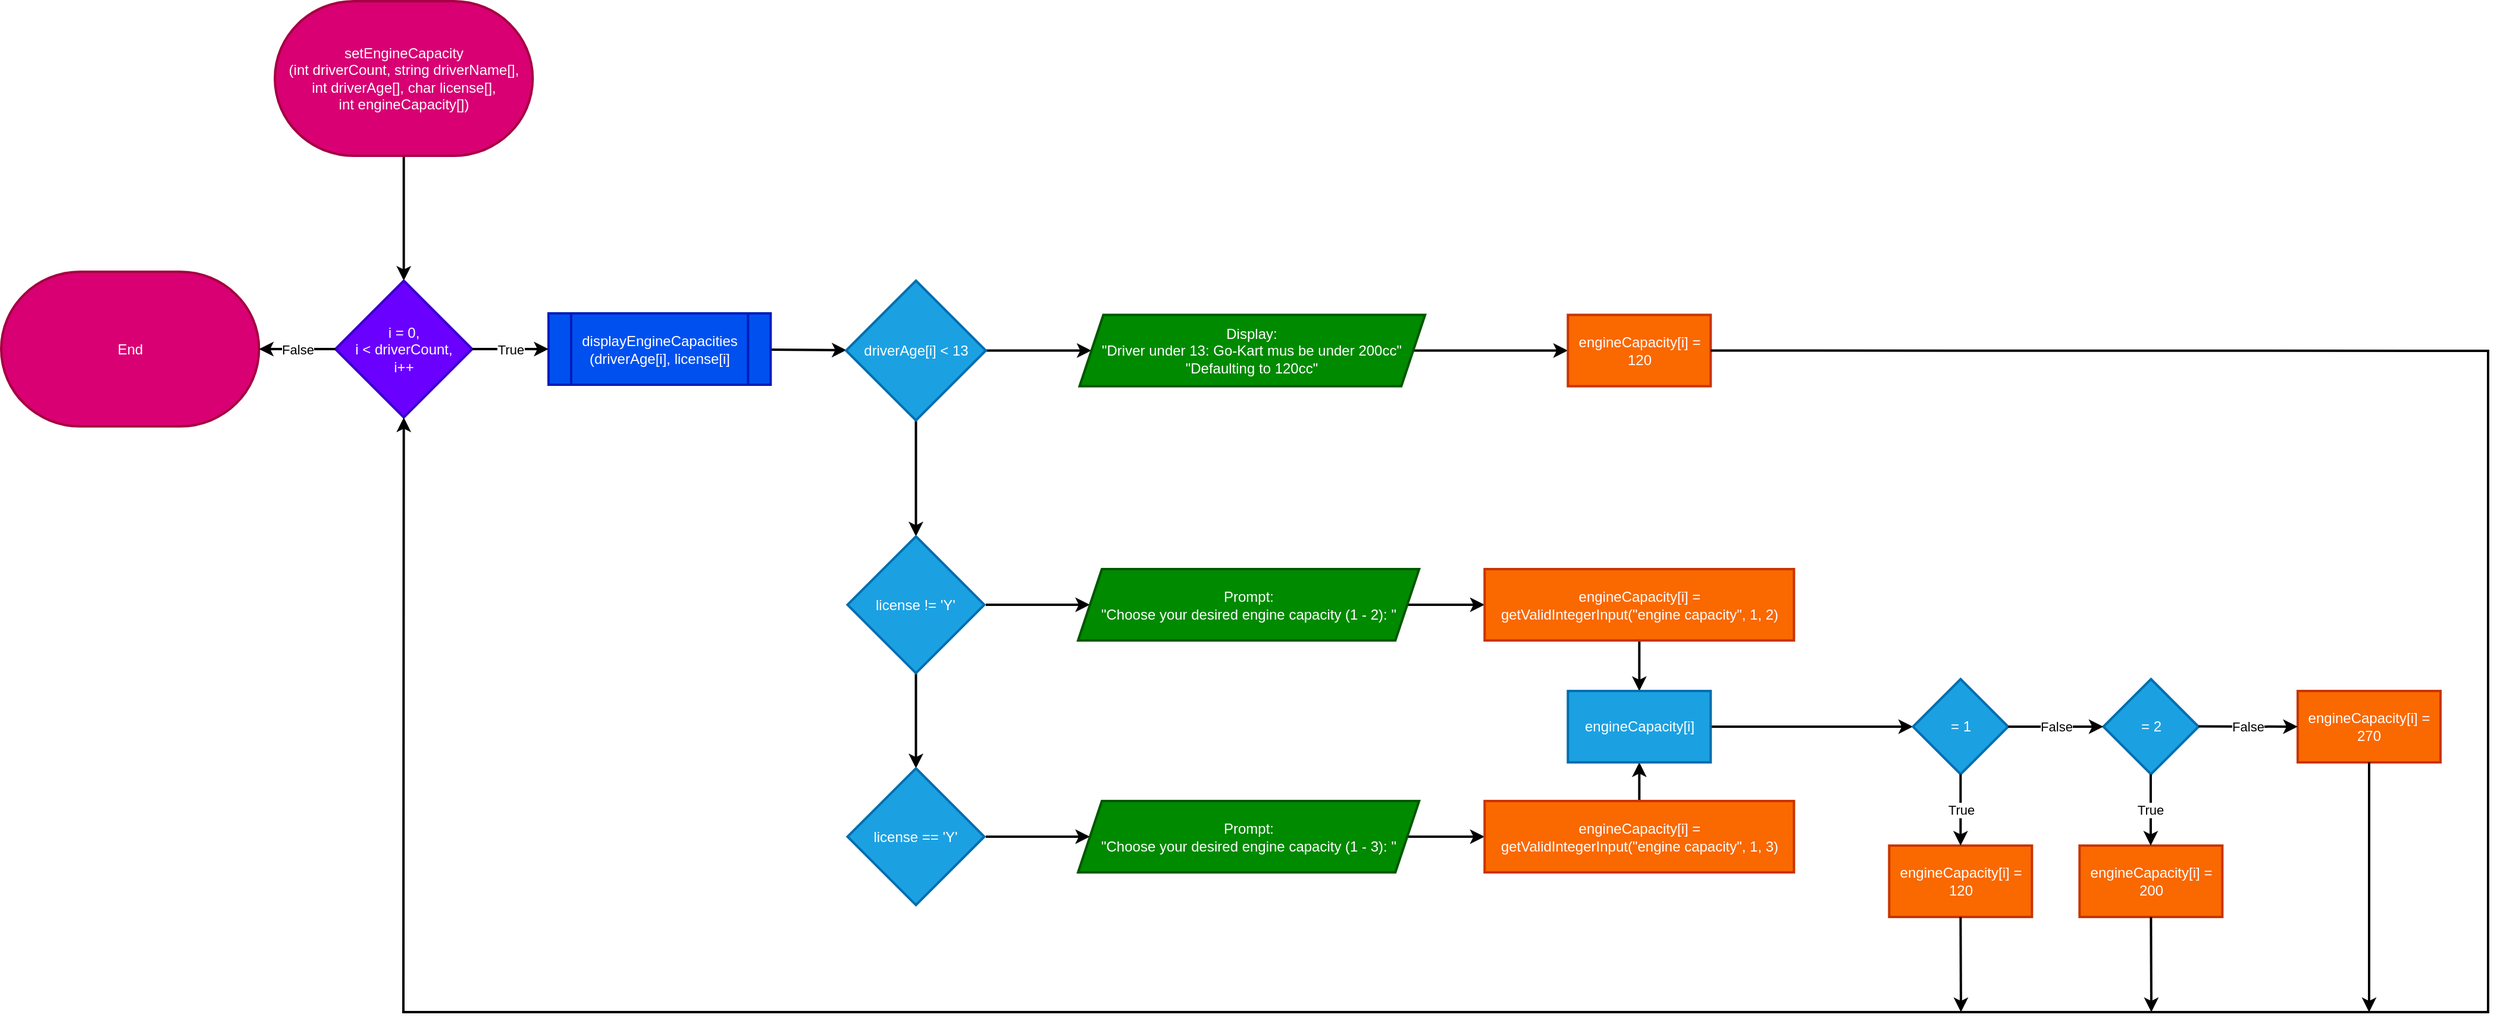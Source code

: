 <mxfile>
    <diagram name="Page-1" id="QjPxDV6EFfYowPBXu3Lf">
        <mxGraphModel dx="1365" dy="2096" grid="1" gridSize="10" guides="1" tooltips="1" connect="1" arrows="1" fold="1" page="0" pageScale="1" pageWidth="827" pageHeight="1169" math="0" shadow="0">
            <root>
                <mxCell id="0"/>
                <mxCell id="1" parent="0"/>
                <mxCell id="10" value="" style="edgeStyle=none;html=1;strokeWidth=2;" edge="1" parent="1" source="2" target="9">
                    <mxGeometry relative="1" as="geometry"/>
                </mxCell>
                <mxCell id="2" value="setEngineCapacity&lt;br&gt;(int driverCount, string driverName[],&lt;br&gt;int driverAge[], char license[],&lt;br&gt;int engineCapacity[])" style="strokeWidth=2;html=1;shape=mxgraph.flowchart.terminator;whiteSpace=wrap;fillColor=#d80073;fontColor=#ffffff;strokeColor=#A50040;" vertex="1" parent="1">
                    <mxGeometry x="300" y="-850" width="216.67" height="130" as="geometry"/>
                </mxCell>
                <mxCell id="9" value="&lt;font style=&quot;color: rgb(255, 255, 255);&quot;&gt;i = 0,&lt;br&gt;i &amp;lt; driverCount,&lt;br&gt;i++&lt;/font&gt;" style="rhombus;whiteSpace=wrap;html=1;strokeWidth=2;fillColor=#6a00ff;fontColor=#FFFFFF;strokeColor=#3700CC;" vertex="1" parent="1">
                    <mxGeometry x="350.84" y="-615" width="115" height="115" as="geometry"/>
                </mxCell>
                <mxCell id="14" value="" style="edgeStyle=none;html=1;strokeWidth=2;" edge="1" parent="1" source="11" target="13">
                    <mxGeometry relative="1" as="geometry"/>
                </mxCell>
                <mxCell id="11" value="&lt;span&gt;&lt;font style=&quot;color: rgb(255, 255, 255);&quot;&gt;displayEngineCapacities (driverAge[i], license[i]&lt;/font&gt;&lt;/span&gt;" style="shape=process;whiteSpace=wrap;html=1;backgroundOutline=1;strokeWidth=2;fillColor=#0050ef;fontColor=#ffffff;strokeColor=#001DBC;" vertex="1" parent="1">
                    <mxGeometry x="530" y="-587.5" width="186.66" height="60" as="geometry"/>
                </mxCell>
                <mxCell id="16" value="" style="edgeStyle=none;html=1;strokeWidth=2;" edge="1" parent="1" source="13" target="15">
                    <mxGeometry relative="1" as="geometry"/>
                </mxCell>
                <mxCell id="26" value="" style="edgeStyle=none;html=1;entryX=0.5;entryY=0;entryDx=0;entryDy=0;strokeWidth=2;" edge="1" parent="1" source="13" target="27">
                    <mxGeometry relative="1" as="geometry">
                        <mxPoint x="838.75" y="-398.75" as="targetPoint"/>
                    </mxGeometry>
                </mxCell>
                <mxCell id="13" value="&lt;span style=&quot;&quot;&gt;&lt;font style=&quot;color: rgb(255, 255, 255);&quot;&gt;driverAge[i] &amp;lt; 13&lt;/font&gt;&lt;/span&gt;" style="rhombus;whiteSpace=wrap;html=1;strokeWidth=2;fillColor=#1ba1e2;fontColor=#FFFFFF;strokeColor=#006EAF;" vertex="1" parent="1">
                    <mxGeometry x="780" y="-615" width="117.5" height="117.5" as="geometry"/>
                </mxCell>
                <mxCell id="18" value="" style="edgeStyle=none;html=1;strokeWidth=2;" edge="1" parent="1" source="15" target="17">
                    <mxGeometry relative="1" as="geometry"/>
                </mxCell>
                <mxCell id="15" value="Display:&lt;br&gt;&quot;Driver under 13: Go-Kart mus be under 200cc&quot;&lt;br&gt;&quot;Defaulting to 120cc&quot;" style="shape=parallelogram;perimeter=parallelogramPerimeter;whiteSpace=wrap;html=1;fixedSize=1;strokeWidth=2;fillColor=#008a00;fontColor=#ffffff;strokeColor=#005700;" vertex="1" parent="1">
                    <mxGeometry x="976.25" y="-586.25" width="290.42" height="60" as="geometry"/>
                </mxCell>
                <mxCell id="17" value="engineCapacity[i] =&lt;br&gt;120" style="whiteSpace=wrap;html=1;strokeWidth=2;fillColor=#fa6800;fontColor=#FFFFFF;strokeColor=#C73500;" vertex="1" parent="1">
                    <mxGeometry x="1386.67" y="-586.25" width="120" height="60" as="geometry"/>
                </mxCell>
                <mxCell id="23" value="" style="edgeStyle=none;html=1;strokeWidth=2;" edge="1" parent="1" target="22">
                    <mxGeometry relative="1" as="geometry">
                        <mxPoint x="897.5" y="-342.5" as="sourcePoint"/>
                    </mxGeometry>
                </mxCell>
                <mxCell id="29" value="" style="edgeStyle=none;html=1;strokeWidth=2;" edge="1" parent="1" source="22" target="28">
                    <mxGeometry relative="1" as="geometry"/>
                </mxCell>
                <mxCell id="22" value="Prompt:&lt;br&gt;&quot;Choose your desired engine capacity (1 - 2): &quot;" style="shape=parallelogram;perimeter=parallelogramPerimeter;whiteSpace=wrap;html=1;fixedSize=1;strokeWidth=2;fillColor=#008a00;fontColor=#ffffff;strokeColor=#005700;" vertex="1" parent="1">
                    <mxGeometry x="975.0" y="-372.5" width="286.66" height="60" as="geometry"/>
                </mxCell>
                <mxCell id="31" value="" style="edgeStyle=none;html=1;strokeWidth=2;" edge="1" parent="1" source="27" target="30">
                    <mxGeometry relative="1" as="geometry"/>
                </mxCell>
                <mxCell id="27" value="license != &#39;Y&#39;" style="rhombus;whiteSpace=wrap;html=1;strokeWidth=2;fillColor=#1ba1e2;fontColor=#ffffff;strokeColor=#006EAF;" vertex="1" parent="1">
                    <mxGeometry x="781.25" y="-400" width="115" height="115" as="geometry"/>
                </mxCell>
                <mxCell id="38" value="" style="edgeStyle=none;html=1;strokeWidth=2;" edge="1" parent="1" source="28" target="36">
                    <mxGeometry relative="1" as="geometry"/>
                </mxCell>
                <mxCell id="28" value="engineCapacity[i] =&lt;br&gt;getValidIntegerInput(&quot;engine capacity&quot;, 1, 2)" style="whiteSpace=wrap;html=1;strokeWidth=2;fillColor=#fa6800;fontColor=#FFFFFF;strokeColor=#C73500;" vertex="1" parent="1">
                    <mxGeometry x="1316.67" y="-372.5" width="260" height="60" as="geometry"/>
                </mxCell>
                <mxCell id="30" value="license == &#39;Y&#39;" style="rhombus;whiteSpace=wrap;html=1;strokeWidth=2;fillColor=#1ba1e2;fontColor=#ffffff;strokeColor=#006EAF;" vertex="1" parent="1">
                    <mxGeometry x="781.25" y="-205" width="115" height="115" as="geometry"/>
                </mxCell>
                <mxCell id="32" value="" style="edgeStyle=none;html=1;strokeWidth=2;" edge="1" parent="1" target="34">
                    <mxGeometry relative="1" as="geometry">
                        <mxPoint x="897.5" y="-147.5" as="sourcePoint"/>
                    </mxGeometry>
                </mxCell>
                <mxCell id="33" value="" style="edgeStyle=none;html=1;strokeWidth=2;" edge="1" parent="1" source="34" target="35">
                    <mxGeometry relative="1" as="geometry"/>
                </mxCell>
                <mxCell id="34" value="Prompt:&lt;br&gt;&quot;Choose your desired engine capacity (1 - 3): &quot;" style="shape=parallelogram;perimeter=parallelogramPerimeter;whiteSpace=wrap;html=1;fixedSize=1;strokeWidth=2;fillColor=#008a00;fontColor=#ffffff;strokeColor=#005700;" vertex="1" parent="1">
                    <mxGeometry x="975.0" y="-177.5" width="286.66" height="60" as="geometry"/>
                </mxCell>
                <mxCell id="37" value="" style="edgeStyle=none;html=1;strokeWidth=2;" edge="1" parent="1" source="35" target="36">
                    <mxGeometry relative="1" as="geometry"/>
                </mxCell>
                <mxCell id="35" value="engineCapacity[i] =&lt;br&gt;getValidIntegerInput(&quot;engine capacity&quot;, 1, 3)" style="whiteSpace=wrap;html=1;strokeWidth=2;fillColor=#fa6800;fontColor=#FFFFFF;strokeColor=#C73500;" vertex="1" parent="1">
                    <mxGeometry x="1316.67" y="-177.5" width="260" height="60" as="geometry"/>
                </mxCell>
                <mxCell id="41" value="" style="edgeStyle=none;html=1;strokeWidth=2;" edge="1" parent="1" source="36">
                    <mxGeometry relative="1" as="geometry">
                        <mxPoint x="1676.67" y="-240" as="targetPoint"/>
                    </mxGeometry>
                </mxCell>
                <mxCell id="36" value="engineCapacity[i]" style="whiteSpace=wrap;html=1;strokeWidth=2;fillColor=#1ba1e2;fontColor=#ffffff;strokeColor=#006EAF;" vertex="1" parent="1">
                    <mxGeometry x="1386.67" y="-270" width="120" height="60" as="geometry"/>
                </mxCell>
                <mxCell id="39" value="= 1" style="rhombus;whiteSpace=wrap;html=1;strokeWidth=2;fillColor=#1ba1e2;fontColor=#ffffff;strokeColor=#006EAF;" vertex="1" parent="1">
                    <mxGeometry x="1676.67" y="-280" width="80" height="80" as="geometry"/>
                </mxCell>
                <mxCell id="42" value="engineCapacity[i] =&lt;br&gt;120" style="whiteSpace=wrap;html=1;strokeWidth=2;fillColor=#fa6800;fontColor=#FFFFFF;strokeColor=#C73500;" vertex="1" parent="1">
                    <mxGeometry x="1656.67" y="-140" width="120" height="60" as="geometry"/>
                </mxCell>
                <mxCell id="44" value="= 2" style="rhombus;whiteSpace=wrap;html=1;strokeWidth=2;fillColor=#1ba1e2;fontColor=#ffffff;strokeColor=#006EAF;" vertex="1" parent="1">
                    <mxGeometry x="1836.67" y="-280" width="80" height="80" as="geometry"/>
                </mxCell>
                <mxCell id="46" value="engineCapacity[i] =&lt;br&gt;200" style="whiteSpace=wrap;html=1;strokeWidth=2;fillColor=#fa6800;fontColor=#FFFFFF;strokeColor=#C73500;" vertex="1" parent="1">
                    <mxGeometry x="1816.67" y="-140" width="120" height="60" as="geometry"/>
                </mxCell>
                <mxCell id="50" value="engineCapacity[i] =&lt;br&gt;270" style="whiteSpace=wrap;html=1;strokeWidth=2;fillColor=#fa6800;fontColor=#FFFFFF;strokeColor=#C73500;" vertex="1" parent="1">
                    <mxGeometry x="2000" y="-270" width="120" height="60" as="geometry"/>
                </mxCell>
                <mxCell id="55" value="" style="edgeStyle=none;orthogonalLoop=1;jettySize=auto;html=1;exitX=0.5;exitY=1;exitDx=0;exitDy=0;strokeWidth=2;" edge="1" parent="1" source="46">
                    <mxGeometry width="100" relative="1" as="geometry">
                        <mxPoint x="1780" y="-60" as="sourcePoint"/>
                        <mxPoint x="1877" as="targetPoint"/>
                        <Array as="points"/>
                    </mxGeometry>
                </mxCell>
                <mxCell id="56" value="" style="edgeStyle=none;orthogonalLoop=1;jettySize=auto;html=1;exitX=0.5;exitY=1;exitDx=0;exitDy=0;strokeWidth=2;" edge="1" parent="1" source="42">
                    <mxGeometry width="100" relative="1" as="geometry">
                        <mxPoint x="1680" y="-100" as="sourcePoint"/>
                        <mxPoint x="1717" as="targetPoint"/>
                        <Array as="points"/>
                    </mxGeometry>
                </mxCell>
                <mxCell id="58" value="End" style="strokeWidth=2;html=1;shape=mxgraph.flowchart.terminator;whiteSpace=wrap;fillColor=#d80073;fontColor=#ffffff;strokeColor=#A50040;" vertex="1" parent="1">
                    <mxGeometry x="70" y="-622.5" width="216.67" height="130" as="geometry"/>
                </mxCell>
                <mxCell id="61" value="" style="edgeStyle=none;orthogonalLoop=1;jettySize=auto;html=1;exitX=1;exitY=0.5;exitDx=0;exitDy=0;entryX=0.5;entryY=1;entryDx=0;entryDy=0;strokeWidth=2;rounded=0;curved=0;" edge="1" parent="1" source="17" target="9">
                    <mxGeometry width="100" relative="1" as="geometry">
                        <mxPoint x="1520" y="-550" as="sourcePoint"/>
                        <mxPoint x="1140" y="-480" as="targetPoint"/>
                        <Array as="points">
                            <mxPoint x="2160" y="-556"/>
                            <mxPoint x="2160"/>
                            <mxPoint x="408"/>
                        </Array>
                    </mxGeometry>
                </mxCell>
                <mxCell id="62" value="" style="edgeStyle=none;orthogonalLoop=1;jettySize=auto;html=1;exitX=0.5;exitY=1;exitDx=0;exitDy=0;strokeWidth=2;" edge="1" parent="1" source="50">
                    <mxGeometry width="100" relative="1" as="geometry">
                        <mxPoint x="1970" y="-180" as="sourcePoint"/>
                        <mxPoint x="2060" as="targetPoint"/>
                        <Array as="points"/>
                    </mxGeometry>
                </mxCell>
                <mxCell id="63" value="True" style="edgeStyle=none;orthogonalLoop=1;jettySize=auto;html=1;strokeWidth=2;exitX=1;exitY=0.5;exitDx=0;exitDy=0;entryX=0;entryY=0.5;entryDx=0;entryDy=0;" edge="1" parent="1" source="9" target="11">
                    <mxGeometry width="100" relative="1" as="geometry">
                        <mxPoint x="430" y="-520" as="sourcePoint"/>
                        <mxPoint x="530" y="-520" as="targetPoint"/>
                        <Array as="points"/>
                    </mxGeometry>
                </mxCell>
                <mxCell id="64" value="False" style="edgeStyle=none;orthogonalLoop=1;jettySize=auto;html=1;entryX=1;entryY=0.5;entryDx=0;entryDy=0;entryPerimeter=0;exitX=0;exitY=0.5;exitDx=0;exitDy=0;strokeWidth=2;" edge="1" parent="1" source="9" target="58">
                    <mxGeometry width="100" relative="1" as="geometry">
                        <mxPoint x="260" y="-510" as="sourcePoint"/>
                        <mxPoint x="360" y="-510" as="targetPoint"/>
                        <Array as="points"/>
                    </mxGeometry>
                </mxCell>
                <mxCell id="67" value="False" style="edgeStyle=none;orthogonalLoop=1;jettySize=auto;html=1;exitX=1;exitY=0.5;exitDx=0;exitDy=0;entryX=0;entryY=0.5;entryDx=0;entryDy=0;strokeWidth=2;" edge="1" parent="1" source="39" target="44">
                    <mxGeometry width="100" relative="1" as="geometry">
                        <mxPoint x="1750" y="-230" as="sourcePoint"/>
                        <mxPoint x="1850" y="-230" as="targetPoint"/>
                        <Array as="points"/>
                    </mxGeometry>
                </mxCell>
                <mxCell id="68" value="True" style="edgeStyle=none;orthogonalLoop=1;jettySize=auto;html=1;exitX=0.5;exitY=1;exitDx=0;exitDy=0;entryX=0.5;entryY=0;entryDx=0;entryDy=0;strokeWidth=2;" edge="1" parent="1" source="39" target="42">
                    <mxGeometry width="100" relative="1" as="geometry">
                        <mxPoint x="1710" y="-160" as="sourcePoint"/>
                        <mxPoint x="1810" y="-160" as="targetPoint"/>
                        <Array as="points"/>
                    </mxGeometry>
                </mxCell>
                <mxCell id="69" value="False" style="edgeStyle=none;orthogonalLoop=1;jettySize=auto;html=1;exitX=1;exitY=0.5;exitDx=0;exitDy=0;entryX=0;entryY=0.5;entryDx=0;entryDy=0;entryPerimeter=0;strokeWidth=2;" edge="1" parent="1" target="50">
                    <mxGeometry width="100" relative="1" as="geometry">
                        <mxPoint x="1916.67" y="-240.2" as="sourcePoint"/>
                        <mxPoint x="1996.67" y="-240.2" as="targetPoint"/>
                        <Array as="points"/>
                    </mxGeometry>
                </mxCell>
                <mxCell id="70" value="True" style="edgeStyle=none;orthogonalLoop=1;jettySize=auto;html=1;exitX=0.5;exitY=1;exitDx=0;exitDy=0;entryX=0.5;entryY=0;entryDx=0;entryDy=0;strokeWidth=2;" edge="1" parent="1">
                    <mxGeometry width="100" relative="1" as="geometry">
                        <mxPoint x="1876.47" y="-200" as="sourcePoint"/>
                        <mxPoint x="1876.47" y="-140" as="targetPoint"/>
                        <Array as="points"/>
                    </mxGeometry>
                </mxCell>
            </root>
        </mxGraphModel>
    </diagram>
</mxfile>